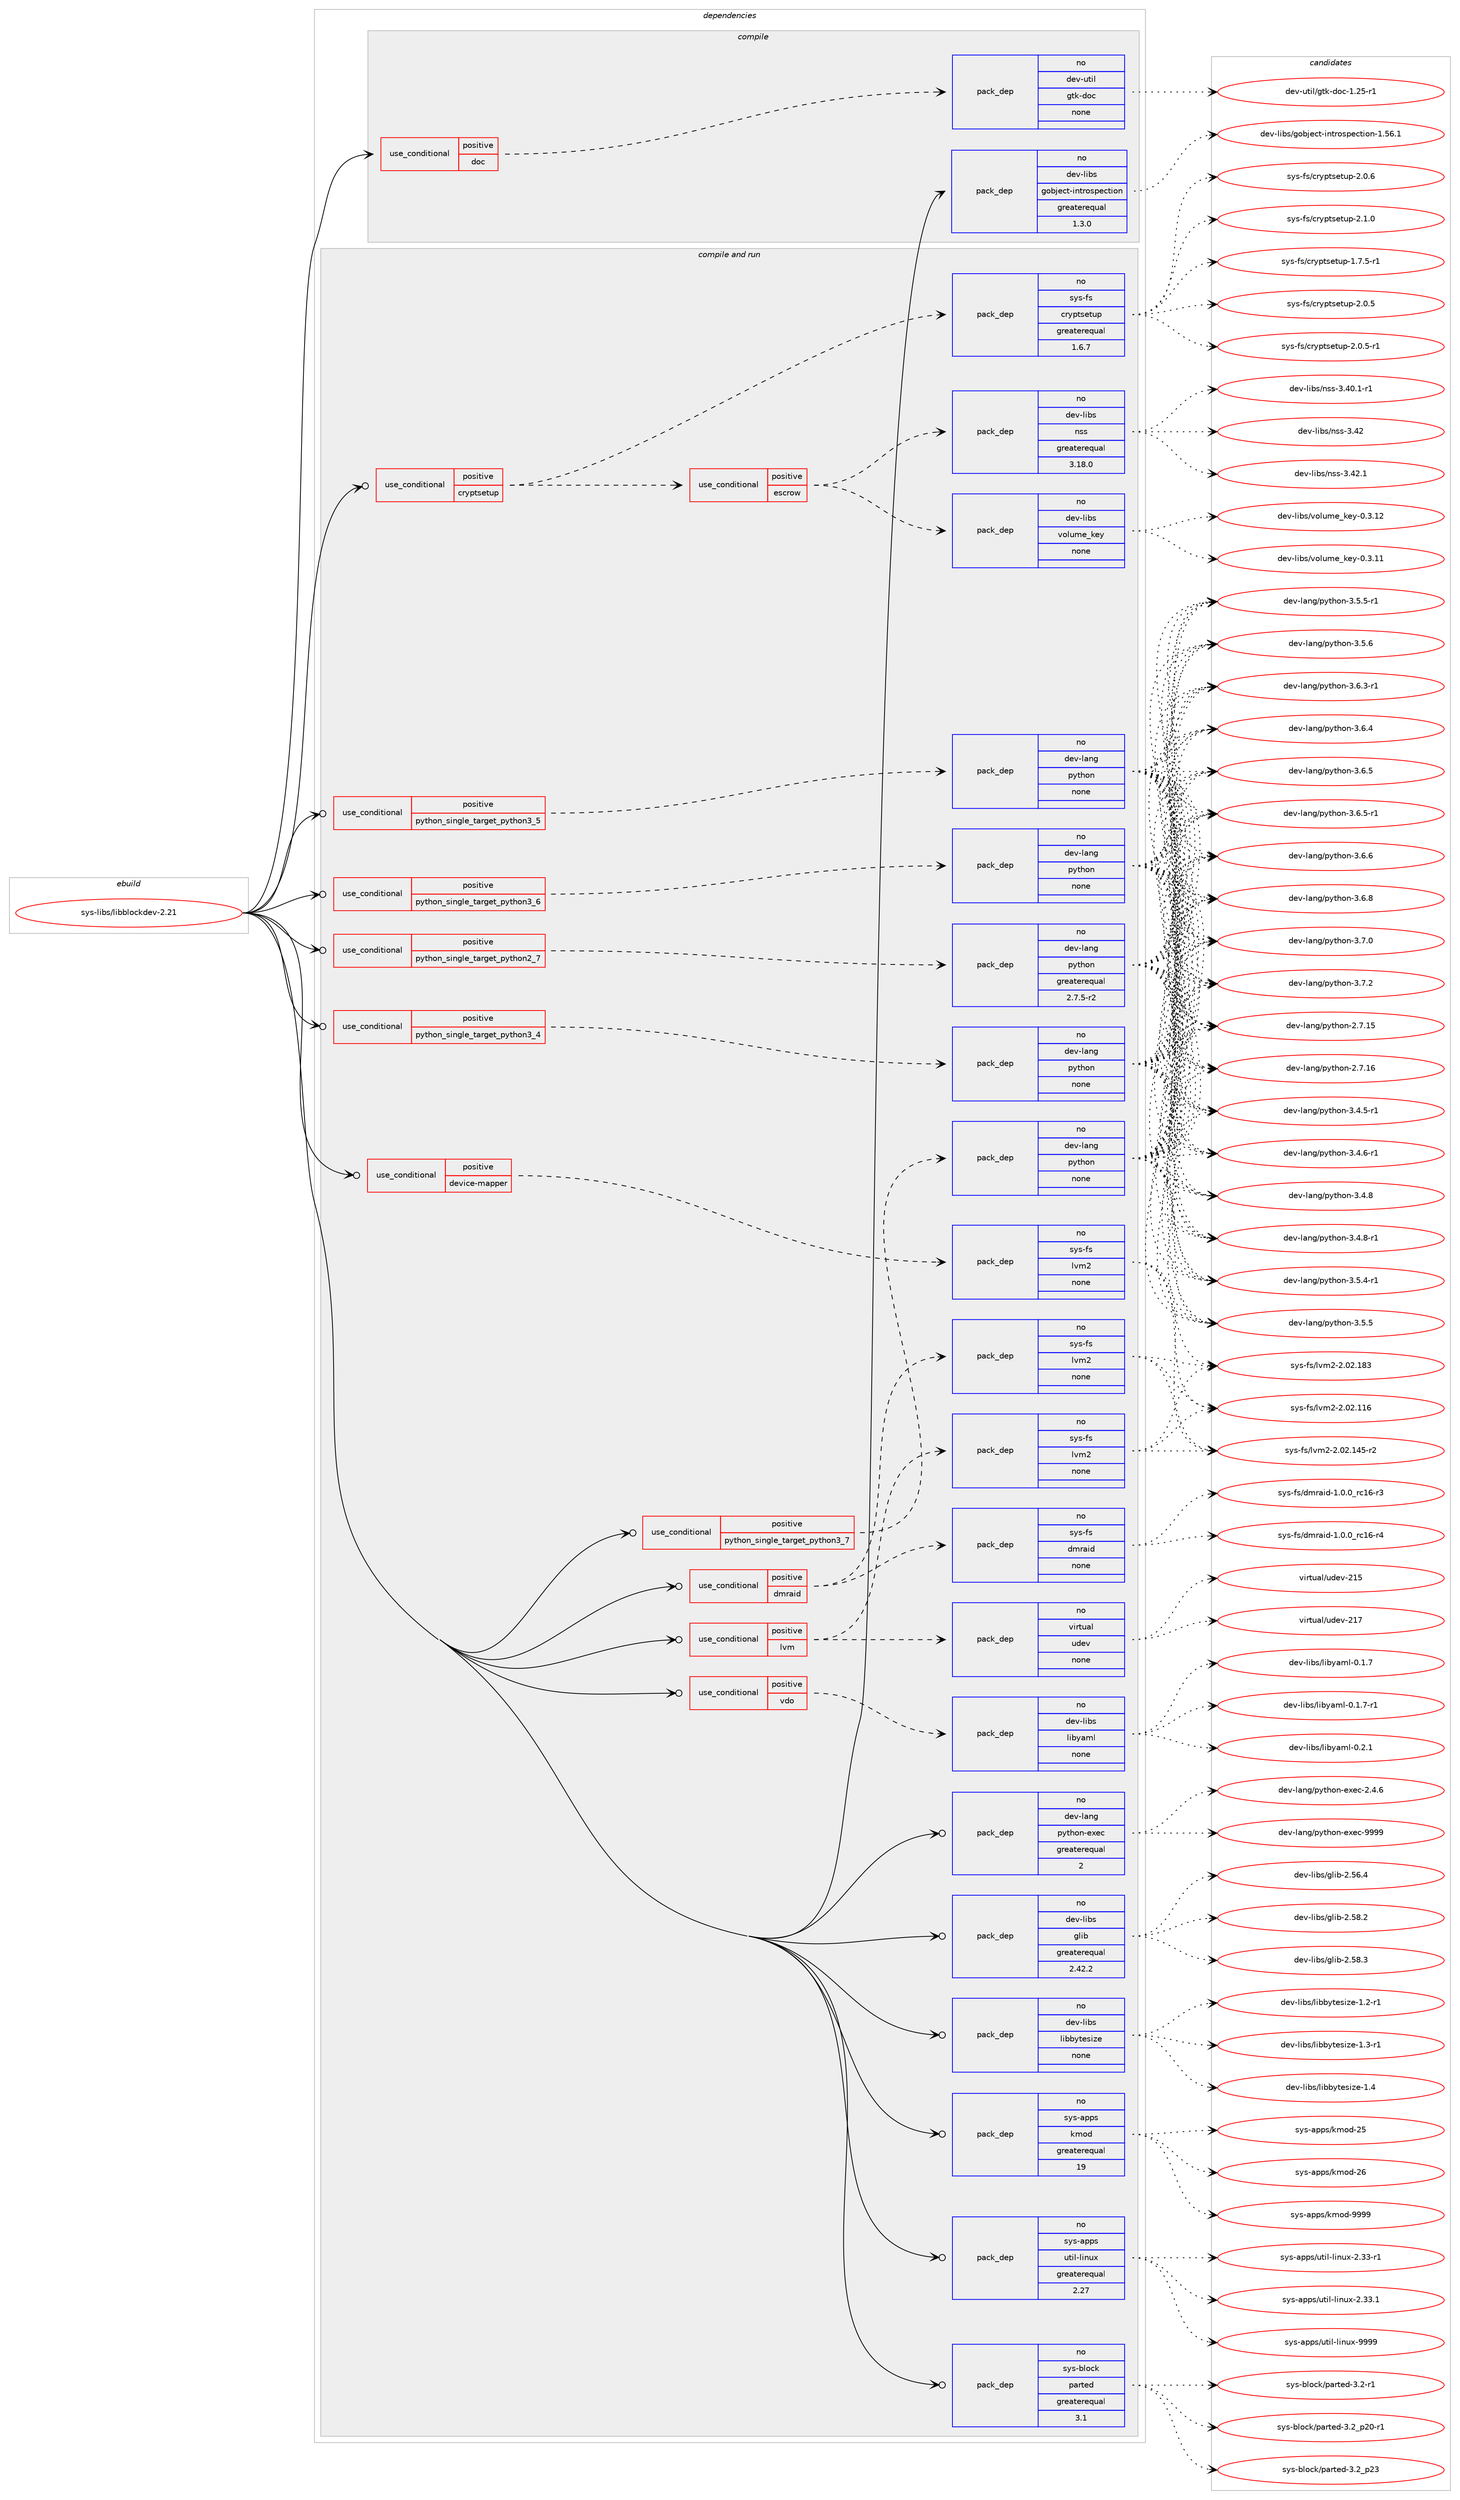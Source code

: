 digraph prolog {

# *************
# Graph options
# *************

newrank=true;
concentrate=true;
compound=true;
graph [rankdir=LR,fontname=Helvetica,fontsize=10,ranksep=1.5];#, ranksep=2.5, nodesep=0.2];
edge  [arrowhead=vee];
node  [fontname=Helvetica,fontsize=10];

# **********
# The ebuild
# **********

subgraph cluster_leftcol {
color=gray;
rank=same;
label=<<i>ebuild</i>>;
id [label="sys-libs/libblockdev-2.21", color=red, width=4, href="../sys-libs/libblockdev-2.21.svg"];
}

# ****************
# The dependencies
# ****************

subgraph cluster_midcol {
color=gray;
label=<<i>dependencies</i>>;
subgraph cluster_compile {
fillcolor="#eeeeee";
style=filled;
label=<<i>compile</i>>;
subgraph cond461836 {
dependency1737853 [label=<<TABLE BORDER="0" CELLBORDER="1" CELLSPACING="0" CELLPADDING="4"><TR><TD ROWSPAN="3" CELLPADDING="10">use_conditional</TD></TR><TR><TD>positive</TD></TR><TR><TD>doc</TD></TR></TABLE>>, shape=none, color=red];
subgraph pack1247403 {
dependency1737854 [label=<<TABLE BORDER="0" CELLBORDER="1" CELLSPACING="0" CELLPADDING="4" WIDTH="220"><TR><TD ROWSPAN="6" CELLPADDING="30">pack_dep</TD></TR><TR><TD WIDTH="110">no</TD></TR><TR><TD>dev-util</TD></TR><TR><TD>gtk-doc</TD></TR><TR><TD>none</TD></TR><TR><TD></TD></TR></TABLE>>, shape=none, color=blue];
}
dependency1737853:e -> dependency1737854:w [weight=20,style="dashed",arrowhead="vee"];
}
id:e -> dependency1737853:w [weight=20,style="solid",arrowhead="vee"];
subgraph pack1247404 {
dependency1737855 [label=<<TABLE BORDER="0" CELLBORDER="1" CELLSPACING="0" CELLPADDING="4" WIDTH="220"><TR><TD ROWSPAN="6" CELLPADDING="30">pack_dep</TD></TR><TR><TD WIDTH="110">no</TD></TR><TR><TD>dev-libs</TD></TR><TR><TD>gobject-introspection</TD></TR><TR><TD>greaterequal</TD></TR><TR><TD>1.3.0</TD></TR></TABLE>>, shape=none, color=blue];
}
id:e -> dependency1737855:w [weight=20,style="solid",arrowhead="vee"];
}
subgraph cluster_compileandrun {
fillcolor="#eeeeee";
style=filled;
label=<<i>compile and run</i>>;
subgraph cond461837 {
dependency1737856 [label=<<TABLE BORDER="0" CELLBORDER="1" CELLSPACING="0" CELLPADDING="4"><TR><TD ROWSPAN="3" CELLPADDING="10">use_conditional</TD></TR><TR><TD>positive</TD></TR><TR><TD>cryptsetup</TD></TR></TABLE>>, shape=none, color=red];
subgraph cond461838 {
dependency1737857 [label=<<TABLE BORDER="0" CELLBORDER="1" CELLSPACING="0" CELLPADDING="4"><TR><TD ROWSPAN="3" CELLPADDING="10">use_conditional</TD></TR><TR><TD>positive</TD></TR><TR><TD>escrow</TD></TR></TABLE>>, shape=none, color=red];
subgraph pack1247405 {
dependency1737858 [label=<<TABLE BORDER="0" CELLBORDER="1" CELLSPACING="0" CELLPADDING="4" WIDTH="220"><TR><TD ROWSPAN="6" CELLPADDING="30">pack_dep</TD></TR><TR><TD WIDTH="110">no</TD></TR><TR><TD>dev-libs</TD></TR><TR><TD>nss</TD></TR><TR><TD>greaterequal</TD></TR><TR><TD>3.18.0</TD></TR></TABLE>>, shape=none, color=blue];
}
dependency1737857:e -> dependency1737858:w [weight=20,style="dashed",arrowhead="vee"];
subgraph pack1247406 {
dependency1737859 [label=<<TABLE BORDER="0" CELLBORDER="1" CELLSPACING="0" CELLPADDING="4" WIDTH="220"><TR><TD ROWSPAN="6" CELLPADDING="30">pack_dep</TD></TR><TR><TD WIDTH="110">no</TD></TR><TR><TD>dev-libs</TD></TR><TR><TD>volume_key</TD></TR><TR><TD>none</TD></TR><TR><TD></TD></TR></TABLE>>, shape=none, color=blue];
}
dependency1737857:e -> dependency1737859:w [weight=20,style="dashed",arrowhead="vee"];
}
dependency1737856:e -> dependency1737857:w [weight=20,style="dashed",arrowhead="vee"];
subgraph pack1247407 {
dependency1737860 [label=<<TABLE BORDER="0" CELLBORDER="1" CELLSPACING="0" CELLPADDING="4" WIDTH="220"><TR><TD ROWSPAN="6" CELLPADDING="30">pack_dep</TD></TR><TR><TD WIDTH="110">no</TD></TR><TR><TD>sys-fs</TD></TR><TR><TD>cryptsetup</TD></TR><TR><TD>greaterequal</TD></TR><TR><TD>1.6.7</TD></TR></TABLE>>, shape=none, color=blue];
}
dependency1737856:e -> dependency1737860:w [weight=20,style="dashed",arrowhead="vee"];
}
id:e -> dependency1737856:w [weight=20,style="solid",arrowhead="odotvee"];
subgraph cond461839 {
dependency1737861 [label=<<TABLE BORDER="0" CELLBORDER="1" CELLSPACING="0" CELLPADDING="4"><TR><TD ROWSPAN="3" CELLPADDING="10">use_conditional</TD></TR><TR><TD>positive</TD></TR><TR><TD>device-mapper</TD></TR></TABLE>>, shape=none, color=red];
subgraph pack1247408 {
dependency1737862 [label=<<TABLE BORDER="0" CELLBORDER="1" CELLSPACING="0" CELLPADDING="4" WIDTH="220"><TR><TD ROWSPAN="6" CELLPADDING="30">pack_dep</TD></TR><TR><TD WIDTH="110">no</TD></TR><TR><TD>sys-fs</TD></TR><TR><TD>lvm2</TD></TR><TR><TD>none</TD></TR><TR><TD></TD></TR></TABLE>>, shape=none, color=blue];
}
dependency1737861:e -> dependency1737862:w [weight=20,style="dashed",arrowhead="vee"];
}
id:e -> dependency1737861:w [weight=20,style="solid",arrowhead="odotvee"];
subgraph cond461840 {
dependency1737863 [label=<<TABLE BORDER="0" CELLBORDER="1" CELLSPACING="0" CELLPADDING="4"><TR><TD ROWSPAN="3" CELLPADDING="10">use_conditional</TD></TR><TR><TD>positive</TD></TR><TR><TD>dmraid</TD></TR></TABLE>>, shape=none, color=red];
subgraph pack1247409 {
dependency1737864 [label=<<TABLE BORDER="0" CELLBORDER="1" CELLSPACING="0" CELLPADDING="4" WIDTH="220"><TR><TD ROWSPAN="6" CELLPADDING="30">pack_dep</TD></TR><TR><TD WIDTH="110">no</TD></TR><TR><TD>sys-fs</TD></TR><TR><TD>dmraid</TD></TR><TR><TD>none</TD></TR><TR><TD></TD></TR></TABLE>>, shape=none, color=blue];
}
dependency1737863:e -> dependency1737864:w [weight=20,style="dashed",arrowhead="vee"];
subgraph pack1247410 {
dependency1737865 [label=<<TABLE BORDER="0" CELLBORDER="1" CELLSPACING="0" CELLPADDING="4" WIDTH="220"><TR><TD ROWSPAN="6" CELLPADDING="30">pack_dep</TD></TR><TR><TD WIDTH="110">no</TD></TR><TR><TD>sys-fs</TD></TR><TR><TD>lvm2</TD></TR><TR><TD>none</TD></TR><TR><TD></TD></TR></TABLE>>, shape=none, color=blue];
}
dependency1737863:e -> dependency1737865:w [weight=20,style="dashed",arrowhead="vee"];
}
id:e -> dependency1737863:w [weight=20,style="solid",arrowhead="odotvee"];
subgraph cond461841 {
dependency1737866 [label=<<TABLE BORDER="0" CELLBORDER="1" CELLSPACING="0" CELLPADDING="4"><TR><TD ROWSPAN="3" CELLPADDING="10">use_conditional</TD></TR><TR><TD>positive</TD></TR><TR><TD>lvm</TD></TR></TABLE>>, shape=none, color=red];
subgraph pack1247411 {
dependency1737867 [label=<<TABLE BORDER="0" CELLBORDER="1" CELLSPACING="0" CELLPADDING="4" WIDTH="220"><TR><TD ROWSPAN="6" CELLPADDING="30">pack_dep</TD></TR><TR><TD WIDTH="110">no</TD></TR><TR><TD>sys-fs</TD></TR><TR><TD>lvm2</TD></TR><TR><TD>none</TD></TR><TR><TD></TD></TR></TABLE>>, shape=none, color=blue];
}
dependency1737866:e -> dependency1737867:w [weight=20,style="dashed",arrowhead="vee"];
subgraph pack1247412 {
dependency1737868 [label=<<TABLE BORDER="0" CELLBORDER="1" CELLSPACING="0" CELLPADDING="4" WIDTH="220"><TR><TD ROWSPAN="6" CELLPADDING="30">pack_dep</TD></TR><TR><TD WIDTH="110">no</TD></TR><TR><TD>virtual</TD></TR><TR><TD>udev</TD></TR><TR><TD>none</TD></TR><TR><TD></TD></TR></TABLE>>, shape=none, color=blue];
}
dependency1737866:e -> dependency1737868:w [weight=20,style="dashed",arrowhead="vee"];
}
id:e -> dependency1737866:w [weight=20,style="solid",arrowhead="odotvee"];
subgraph cond461842 {
dependency1737869 [label=<<TABLE BORDER="0" CELLBORDER="1" CELLSPACING="0" CELLPADDING="4"><TR><TD ROWSPAN="3" CELLPADDING="10">use_conditional</TD></TR><TR><TD>positive</TD></TR><TR><TD>python_single_target_python2_7</TD></TR></TABLE>>, shape=none, color=red];
subgraph pack1247413 {
dependency1737870 [label=<<TABLE BORDER="0" CELLBORDER="1" CELLSPACING="0" CELLPADDING="4" WIDTH="220"><TR><TD ROWSPAN="6" CELLPADDING="30">pack_dep</TD></TR><TR><TD WIDTH="110">no</TD></TR><TR><TD>dev-lang</TD></TR><TR><TD>python</TD></TR><TR><TD>greaterequal</TD></TR><TR><TD>2.7.5-r2</TD></TR></TABLE>>, shape=none, color=blue];
}
dependency1737869:e -> dependency1737870:w [weight=20,style="dashed",arrowhead="vee"];
}
id:e -> dependency1737869:w [weight=20,style="solid",arrowhead="odotvee"];
subgraph cond461843 {
dependency1737871 [label=<<TABLE BORDER="0" CELLBORDER="1" CELLSPACING="0" CELLPADDING="4"><TR><TD ROWSPAN="3" CELLPADDING="10">use_conditional</TD></TR><TR><TD>positive</TD></TR><TR><TD>python_single_target_python3_4</TD></TR></TABLE>>, shape=none, color=red];
subgraph pack1247414 {
dependency1737872 [label=<<TABLE BORDER="0" CELLBORDER="1" CELLSPACING="0" CELLPADDING="4" WIDTH="220"><TR><TD ROWSPAN="6" CELLPADDING="30">pack_dep</TD></TR><TR><TD WIDTH="110">no</TD></TR><TR><TD>dev-lang</TD></TR><TR><TD>python</TD></TR><TR><TD>none</TD></TR><TR><TD></TD></TR></TABLE>>, shape=none, color=blue];
}
dependency1737871:e -> dependency1737872:w [weight=20,style="dashed",arrowhead="vee"];
}
id:e -> dependency1737871:w [weight=20,style="solid",arrowhead="odotvee"];
subgraph cond461844 {
dependency1737873 [label=<<TABLE BORDER="0" CELLBORDER="1" CELLSPACING="0" CELLPADDING="4"><TR><TD ROWSPAN="3" CELLPADDING="10">use_conditional</TD></TR><TR><TD>positive</TD></TR><TR><TD>python_single_target_python3_5</TD></TR></TABLE>>, shape=none, color=red];
subgraph pack1247415 {
dependency1737874 [label=<<TABLE BORDER="0" CELLBORDER="1" CELLSPACING="0" CELLPADDING="4" WIDTH="220"><TR><TD ROWSPAN="6" CELLPADDING="30">pack_dep</TD></TR><TR><TD WIDTH="110">no</TD></TR><TR><TD>dev-lang</TD></TR><TR><TD>python</TD></TR><TR><TD>none</TD></TR><TR><TD></TD></TR></TABLE>>, shape=none, color=blue];
}
dependency1737873:e -> dependency1737874:w [weight=20,style="dashed",arrowhead="vee"];
}
id:e -> dependency1737873:w [weight=20,style="solid",arrowhead="odotvee"];
subgraph cond461845 {
dependency1737875 [label=<<TABLE BORDER="0" CELLBORDER="1" CELLSPACING="0" CELLPADDING="4"><TR><TD ROWSPAN="3" CELLPADDING="10">use_conditional</TD></TR><TR><TD>positive</TD></TR><TR><TD>python_single_target_python3_6</TD></TR></TABLE>>, shape=none, color=red];
subgraph pack1247416 {
dependency1737876 [label=<<TABLE BORDER="0" CELLBORDER="1" CELLSPACING="0" CELLPADDING="4" WIDTH="220"><TR><TD ROWSPAN="6" CELLPADDING="30">pack_dep</TD></TR><TR><TD WIDTH="110">no</TD></TR><TR><TD>dev-lang</TD></TR><TR><TD>python</TD></TR><TR><TD>none</TD></TR><TR><TD></TD></TR></TABLE>>, shape=none, color=blue];
}
dependency1737875:e -> dependency1737876:w [weight=20,style="dashed",arrowhead="vee"];
}
id:e -> dependency1737875:w [weight=20,style="solid",arrowhead="odotvee"];
subgraph cond461846 {
dependency1737877 [label=<<TABLE BORDER="0" CELLBORDER="1" CELLSPACING="0" CELLPADDING="4"><TR><TD ROWSPAN="3" CELLPADDING="10">use_conditional</TD></TR><TR><TD>positive</TD></TR><TR><TD>python_single_target_python3_7</TD></TR></TABLE>>, shape=none, color=red];
subgraph pack1247417 {
dependency1737878 [label=<<TABLE BORDER="0" CELLBORDER="1" CELLSPACING="0" CELLPADDING="4" WIDTH="220"><TR><TD ROWSPAN="6" CELLPADDING="30">pack_dep</TD></TR><TR><TD WIDTH="110">no</TD></TR><TR><TD>dev-lang</TD></TR><TR><TD>python</TD></TR><TR><TD>none</TD></TR><TR><TD></TD></TR></TABLE>>, shape=none, color=blue];
}
dependency1737877:e -> dependency1737878:w [weight=20,style="dashed",arrowhead="vee"];
}
id:e -> dependency1737877:w [weight=20,style="solid",arrowhead="odotvee"];
subgraph cond461847 {
dependency1737879 [label=<<TABLE BORDER="0" CELLBORDER="1" CELLSPACING="0" CELLPADDING="4"><TR><TD ROWSPAN="3" CELLPADDING="10">use_conditional</TD></TR><TR><TD>positive</TD></TR><TR><TD>vdo</TD></TR></TABLE>>, shape=none, color=red];
subgraph pack1247418 {
dependency1737880 [label=<<TABLE BORDER="0" CELLBORDER="1" CELLSPACING="0" CELLPADDING="4" WIDTH="220"><TR><TD ROWSPAN="6" CELLPADDING="30">pack_dep</TD></TR><TR><TD WIDTH="110">no</TD></TR><TR><TD>dev-libs</TD></TR><TR><TD>libyaml</TD></TR><TR><TD>none</TD></TR><TR><TD></TD></TR></TABLE>>, shape=none, color=blue];
}
dependency1737879:e -> dependency1737880:w [weight=20,style="dashed",arrowhead="vee"];
}
id:e -> dependency1737879:w [weight=20,style="solid",arrowhead="odotvee"];
subgraph pack1247419 {
dependency1737881 [label=<<TABLE BORDER="0" CELLBORDER="1" CELLSPACING="0" CELLPADDING="4" WIDTH="220"><TR><TD ROWSPAN="6" CELLPADDING="30">pack_dep</TD></TR><TR><TD WIDTH="110">no</TD></TR><TR><TD>dev-lang</TD></TR><TR><TD>python-exec</TD></TR><TR><TD>greaterequal</TD></TR><TR><TD>2</TD></TR></TABLE>>, shape=none, color=blue];
}
id:e -> dependency1737881:w [weight=20,style="solid",arrowhead="odotvee"];
subgraph pack1247420 {
dependency1737882 [label=<<TABLE BORDER="0" CELLBORDER="1" CELLSPACING="0" CELLPADDING="4" WIDTH="220"><TR><TD ROWSPAN="6" CELLPADDING="30">pack_dep</TD></TR><TR><TD WIDTH="110">no</TD></TR><TR><TD>dev-libs</TD></TR><TR><TD>glib</TD></TR><TR><TD>greaterequal</TD></TR><TR><TD>2.42.2</TD></TR></TABLE>>, shape=none, color=blue];
}
id:e -> dependency1737882:w [weight=20,style="solid",arrowhead="odotvee"];
subgraph pack1247421 {
dependency1737883 [label=<<TABLE BORDER="0" CELLBORDER="1" CELLSPACING="0" CELLPADDING="4" WIDTH="220"><TR><TD ROWSPAN="6" CELLPADDING="30">pack_dep</TD></TR><TR><TD WIDTH="110">no</TD></TR><TR><TD>dev-libs</TD></TR><TR><TD>libbytesize</TD></TR><TR><TD>none</TD></TR><TR><TD></TD></TR></TABLE>>, shape=none, color=blue];
}
id:e -> dependency1737883:w [weight=20,style="solid",arrowhead="odotvee"];
subgraph pack1247422 {
dependency1737884 [label=<<TABLE BORDER="0" CELLBORDER="1" CELLSPACING="0" CELLPADDING="4" WIDTH="220"><TR><TD ROWSPAN="6" CELLPADDING="30">pack_dep</TD></TR><TR><TD WIDTH="110">no</TD></TR><TR><TD>sys-apps</TD></TR><TR><TD>kmod</TD></TR><TR><TD>greaterequal</TD></TR><TR><TD>19</TD></TR></TABLE>>, shape=none, color=blue];
}
id:e -> dependency1737884:w [weight=20,style="solid",arrowhead="odotvee"];
subgraph pack1247423 {
dependency1737885 [label=<<TABLE BORDER="0" CELLBORDER="1" CELLSPACING="0" CELLPADDING="4" WIDTH="220"><TR><TD ROWSPAN="6" CELLPADDING="30">pack_dep</TD></TR><TR><TD WIDTH="110">no</TD></TR><TR><TD>sys-apps</TD></TR><TR><TD>util-linux</TD></TR><TR><TD>greaterequal</TD></TR><TR><TD>2.27</TD></TR></TABLE>>, shape=none, color=blue];
}
id:e -> dependency1737885:w [weight=20,style="solid",arrowhead="odotvee"];
subgraph pack1247424 {
dependency1737886 [label=<<TABLE BORDER="0" CELLBORDER="1" CELLSPACING="0" CELLPADDING="4" WIDTH="220"><TR><TD ROWSPAN="6" CELLPADDING="30">pack_dep</TD></TR><TR><TD WIDTH="110">no</TD></TR><TR><TD>sys-block</TD></TR><TR><TD>parted</TD></TR><TR><TD>greaterequal</TD></TR><TR><TD>3.1</TD></TR></TABLE>>, shape=none, color=blue];
}
id:e -> dependency1737886:w [weight=20,style="solid",arrowhead="odotvee"];
}
subgraph cluster_run {
fillcolor="#eeeeee";
style=filled;
label=<<i>run</i>>;
}
}

# **************
# The candidates
# **************

subgraph cluster_choices {
rank=same;
color=gray;
label=<<i>candidates</i>>;

subgraph choice1247403 {
color=black;
nodesep=1;
choice1001011184511711610510847103116107451001119945494650534511449 [label="dev-util/gtk-doc-1.25-r1", color=red, width=4,href="../dev-util/gtk-doc-1.25-r1.svg"];
dependency1737854:e -> choice1001011184511711610510847103116107451001119945494650534511449:w [style=dotted,weight="100"];
}
subgraph choice1247404 {
color=black;
nodesep=1;
choice1001011184510810598115471031119810610199116451051101161141111151121019911610511111045494653544649 [label="dev-libs/gobject-introspection-1.56.1", color=red, width=4,href="../dev-libs/gobject-introspection-1.56.1.svg"];
dependency1737855:e -> choice1001011184510810598115471031119810610199116451051101161141111151121019911610511111045494653544649:w [style=dotted,weight="100"];
}
subgraph choice1247405 {
color=black;
nodesep=1;
choice100101118451081059811547110115115455146524846494511449 [label="dev-libs/nss-3.40.1-r1", color=red, width=4,href="../dev-libs/nss-3.40.1-r1.svg"];
choice1001011184510810598115471101151154551465250 [label="dev-libs/nss-3.42", color=red, width=4,href="../dev-libs/nss-3.42.svg"];
choice10010111845108105981154711011511545514652504649 [label="dev-libs/nss-3.42.1", color=red, width=4,href="../dev-libs/nss-3.42.1.svg"];
dependency1737858:e -> choice100101118451081059811547110115115455146524846494511449:w [style=dotted,weight="100"];
dependency1737858:e -> choice1001011184510810598115471101151154551465250:w [style=dotted,weight="100"];
dependency1737858:e -> choice10010111845108105981154711011511545514652504649:w [style=dotted,weight="100"];
}
subgraph choice1247406 {
color=black;
nodesep=1;
choice1001011184510810598115471181111081171091019510710112145484651464949 [label="dev-libs/volume_key-0.3.11", color=red, width=4,href="../dev-libs/volume_key-0.3.11.svg"];
choice1001011184510810598115471181111081171091019510710112145484651464950 [label="dev-libs/volume_key-0.3.12", color=red, width=4,href="../dev-libs/volume_key-0.3.12.svg"];
dependency1737859:e -> choice1001011184510810598115471181111081171091019510710112145484651464949:w [style=dotted,weight="100"];
dependency1737859:e -> choice1001011184510810598115471181111081171091019510710112145484651464950:w [style=dotted,weight="100"];
}
subgraph choice1247407 {
color=black;
nodesep=1;
choice1151211154510211547991141211121161151011161171124549465546534511449 [label="sys-fs/cryptsetup-1.7.5-r1", color=red, width=4,href="../sys-fs/cryptsetup-1.7.5-r1.svg"];
choice115121115451021154799114121112116115101116117112455046484653 [label="sys-fs/cryptsetup-2.0.5", color=red, width=4,href="../sys-fs/cryptsetup-2.0.5.svg"];
choice1151211154510211547991141211121161151011161171124550464846534511449 [label="sys-fs/cryptsetup-2.0.5-r1", color=red, width=4,href="../sys-fs/cryptsetup-2.0.5-r1.svg"];
choice115121115451021154799114121112116115101116117112455046484654 [label="sys-fs/cryptsetup-2.0.6", color=red, width=4,href="../sys-fs/cryptsetup-2.0.6.svg"];
choice115121115451021154799114121112116115101116117112455046494648 [label="sys-fs/cryptsetup-2.1.0", color=red, width=4,href="../sys-fs/cryptsetup-2.1.0.svg"];
dependency1737860:e -> choice1151211154510211547991141211121161151011161171124549465546534511449:w [style=dotted,weight="100"];
dependency1737860:e -> choice115121115451021154799114121112116115101116117112455046484653:w [style=dotted,weight="100"];
dependency1737860:e -> choice1151211154510211547991141211121161151011161171124550464846534511449:w [style=dotted,weight="100"];
dependency1737860:e -> choice115121115451021154799114121112116115101116117112455046484654:w [style=dotted,weight="100"];
dependency1737860:e -> choice115121115451021154799114121112116115101116117112455046494648:w [style=dotted,weight="100"];
}
subgraph choice1247408 {
color=black;
nodesep=1;
choice115121115451021154710811810950455046485046494954 [label="sys-fs/lvm2-2.02.116", color=red, width=4,href="../sys-fs/lvm2-2.02.116.svg"];
choice1151211154510211547108118109504550464850464952534511450 [label="sys-fs/lvm2-2.02.145-r2", color=red, width=4,href="../sys-fs/lvm2-2.02.145-r2.svg"];
choice115121115451021154710811810950455046485046495651 [label="sys-fs/lvm2-2.02.183", color=red, width=4,href="../sys-fs/lvm2-2.02.183.svg"];
dependency1737862:e -> choice115121115451021154710811810950455046485046494954:w [style=dotted,weight="100"];
dependency1737862:e -> choice1151211154510211547108118109504550464850464952534511450:w [style=dotted,weight="100"];
dependency1737862:e -> choice115121115451021154710811810950455046485046495651:w [style=dotted,weight="100"];
}
subgraph choice1247409 {
color=black;
nodesep=1;
choice115121115451021154710010911497105100454946484648951149949544511451 [label="sys-fs/dmraid-1.0.0_rc16-r3", color=red, width=4,href="../sys-fs/dmraid-1.0.0_rc16-r3.svg"];
choice115121115451021154710010911497105100454946484648951149949544511452 [label="sys-fs/dmraid-1.0.0_rc16-r4", color=red, width=4,href="../sys-fs/dmraid-1.0.0_rc16-r4.svg"];
dependency1737864:e -> choice115121115451021154710010911497105100454946484648951149949544511451:w [style=dotted,weight="100"];
dependency1737864:e -> choice115121115451021154710010911497105100454946484648951149949544511452:w [style=dotted,weight="100"];
}
subgraph choice1247410 {
color=black;
nodesep=1;
choice115121115451021154710811810950455046485046494954 [label="sys-fs/lvm2-2.02.116", color=red, width=4,href="../sys-fs/lvm2-2.02.116.svg"];
choice1151211154510211547108118109504550464850464952534511450 [label="sys-fs/lvm2-2.02.145-r2", color=red, width=4,href="../sys-fs/lvm2-2.02.145-r2.svg"];
choice115121115451021154710811810950455046485046495651 [label="sys-fs/lvm2-2.02.183", color=red, width=4,href="../sys-fs/lvm2-2.02.183.svg"];
dependency1737865:e -> choice115121115451021154710811810950455046485046494954:w [style=dotted,weight="100"];
dependency1737865:e -> choice1151211154510211547108118109504550464850464952534511450:w [style=dotted,weight="100"];
dependency1737865:e -> choice115121115451021154710811810950455046485046495651:w [style=dotted,weight="100"];
}
subgraph choice1247411 {
color=black;
nodesep=1;
choice115121115451021154710811810950455046485046494954 [label="sys-fs/lvm2-2.02.116", color=red, width=4,href="../sys-fs/lvm2-2.02.116.svg"];
choice1151211154510211547108118109504550464850464952534511450 [label="sys-fs/lvm2-2.02.145-r2", color=red, width=4,href="../sys-fs/lvm2-2.02.145-r2.svg"];
choice115121115451021154710811810950455046485046495651 [label="sys-fs/lvm2-2.02.183", color=red, width=4,href="../sys-fs/lvm2-2.02.183.svg"];
dependency1737867:e -> choice115121115451021154710811810950455046485046494954:w [style=dotted,weight="100"];
dependency1737867:e -> choice1151211154510211547108118109504550464850464952534511450:w [style=dotted,weight="100"];
dependency1737867:e -> choice115121115451021154710811810950455046485046495651:w [style=dotted,weight="100"];
}
subgraph choice1247412 {
color=black;
nodesep=1;
choice118105114116117971084711710010111845504953 [label="virtual/udev-215", color=red, width=4,href="../virtual/udev-215.svg"];
choice118105114116117971084711710010111845504955 [label="virtual/udev-217", color=red, width=4,href="../virtual/udev-217.svg"];
dependency1737868:e -> choice118105114116117971084711710010111845504953:w [style=dotted,weight="100"];
dependency1737868:e -> choice118105114116117971084711710010111845504955:w [style=dotted,weight="100"];
}
subgraph choice1247413 {
color=black;
nodesep=1;
choice10010111845108971101034711212111610411111045504655464953 [label="dev-lang/python-2.7.15", color=red, width=4,href="../dev-lang/python-2.7.15.svg"];
choice10010111845108971101034711212111610411111045504655464954 [label="dev-lang/python-2.7.16", color=red, width=4,href="../dev-lang/python-2.7.16.svg"];
choice1001011184510897110103471121211161041111104551465246534511449 [label="dev-lang/python-3.4.5-r1", color=red, width=4,href="../dev-lang/python-3.4.5-r1.svg"];
choice1001011184510897110103471121211161041111104551465246544511449 [label="dev-lang/python-3.4.6-r1", color=red, width=4,href="../dev-lang/python-3.4.6-r1.svg"];
choice100101118451089711010347112121116104111110455146524656 [label="dev-lang/python-3.4.8", color=red, width=4,href="../dev-lang/python-3.4.8.svg"];
choice1001011184510897110103471121211161041111104551465246564511449 [label="dev-lang/python-3.4.8-r1", color=red, width=4,href="../dev-lang/python-3.4.8-r1.svg"];
choice1001011184510897110103471121211161041111104551465346524511449 [label="dev-lang/python-3.5.4-r1", color=red, width=4,href="../dev-lang/python-3.5.4-r1.svg"];
choice100101118451089711010347112121116104111110455146534653 [label="dev-lang/python-3.5.5", color=red, width=4,href="../dev-lang/python-3.5.5.svg"];
choice1001011184510897110103471121211161041111104551465346534511449 [label="dev-lang/python-3.5.5-r1", color=red, width=4,href="../dev-lang/python-3.5.5-r1.svg"];
choice100101118451089711010347112121116104111110455146534654 [label="dev-lang/python-3.5.6", color=red, width=4,href="../dev-lang/python-3.5.6.svg"];
choice1001011184510897110103471121211161041111104551465446514511449 [label="dev-lang/python-3.6.3-r1", color=red, width=4,href="../dev-lang/python-3.6.3-r1.svg"];
choice100101118451089711010347112121116104111110455146544652 [label="dev-lang/python-3.6.4", color=red, width=4,href="../dev-lang/python-3.6.4.svg"];
choice100101118451089711010347112121116104111110455146544653 [label="dev-lang/python-3.6.5", color=red, width=4,href="../dev-lang/python-3.6.5.svg"];
choice1001011184510897110103471121211161041111104551465446534511449 [label="dev-lang/python-3.6.5-r1", color=red, width=4,href="../dev-lang/python-3.6.5-r1.svg"];
choice100101118451089711010347112121116104111110455146544654 [label="dev-lang/python-3.6.6", color=red, width=4,href="../dev-lang/python-3.6.6.svg"];
choice100101118451089711010347112121116104111110455146544656 [label="dev-lang/python-3.6.8", color=red, width=4,href="../dev-lang/python-3.6.8.svg"];
choice100101118451089711010347112121116104111110455146554648 [label="dev-lang/python-3.7.0", color=red, width=4,href="../dev-lang/python-3.7.0.svg"];
choice100101118451089711010347112121116104111110455146554650 [label="dev-lang/python-3.7.2", color=red, width=4,href="../dev-lang/python-3.7.2.svg"];
dependency1737870:e -> choice10010111845108971101034711212111610411111045504655464953:w [style=dotted,weight="100"];
dependency1737870:e -> choice10010111845108971101034711212111610411111045504655464954:w [style=dotted,weight="100"];
dependency1737870:e -> choice1001011184510897110103471121211161041111104551465246534511449:w [style=dotted,weight="100"];
dependency1737870:e -> choice1001011184510897110103471121211161041111104551465246544511449:w [style=dotted,weight="100"];
dependency1737870:e -> choice100101118451089711010347112121116104111110455146524656:w [style=dotted,weight="100"];
dependency1737870:e -> choice1001011184510897110103471121211161041111104551465246564511449:w [style=dotted,weight="100"];
dependency1737870:e -> choice1001011184510897110103471121211161041111104551465346524511449:w [style=dotted,weight="100"];
dependency1737870:e -> choice100101118451089711010347112121116104111110455146534653:w [style=dotted,weight="100"];
dependency1737870:e -> choice1001011184510897110103471121211161041111104551465346534511449:w [style=dotted,weight="100"];
dependency1737870:e -> choice100101118451089711010347112121116104111110455146534654:w [style=dotted,weight="100"];
dependency1737870:e -> choice1001011184510897110103471121211161041111104551465446514511449:w [style=dotted,weight="100"];
dependency1737870:e -> choice100101118451089711010347112121116104111110455146544652:w [style=dotted,weight="100"];
dependency1737870:e -> choice100101118451089711010347112121116104111110455146544653:w [style=dotted,weight="100"];
dependency1737870:e -> choice1001011184510897110103471121211161041111104551465446534511449:w [style=dotted,weight="100"];
dependency1737870:e -> choice100101118451089711010347112121116104111110455146544654:w [style=dotted,weight="100"];
dependency1737870:e -> choice100101118451089711010347112121116104111110455146544656:w [style=dotted,weight="100"];
dependency1737870:e -> choice100101118451089711010347112121116104111110455146554648:w [style=dotted,weight="100"];
dependency1737870:e -> choice100101118451089711010347112121116104111110455146554650:w [style=dotted,weight="100"];
}
subgraph choice1247414 {
color=black;
nodesep=1;
choice10010111845108971101034711212111610411111045504655464953 [label="dev-lang/python-2.7.15", color=red, width=4,href="../dev-lang/python-2.7.15.svg"];
choice10010111845108971101034711212111610411111045504655464954 [label="dev-lang/python-2.7.16", color=red, width=4,href="../dev-lang/python-2.7.16.svg"];
choice1001011184510897110103471121211161041111104551465246534511449 [label="dev-lang/python-3.4.5-r1", color=red, width=4,href="../dev-lang/python-3.4.5-r1.svg"];
choice1001011184510897110103471121211161041111104551465246544511449 [label="dev-lang/python-3.4.6-r1", color=red, width=4,href="../dev-lang/python-3.4.6-r1.svg"];
choice100101118451089711010347112121116104111110455146524656 [label="dev-lang/python-3.4.8", color=red, width=4,href="../dev-lang/python-3.4.8.svg"];
choice1001011184510897110103471121211161041111104551465246564511449 [label="dev-lang/python-3.4.8-r1", color=red, width=4,href="../dev-lang/python-3.4.8-r1.svg"];
choice1001011184510897110103471121211161041111104551465346524511449 [label="dev-lang/python-3.5.4-r1", color=red, width=4,href="../dev-lang/python-3.5.4-r1.svg"];
choice100101118451089711010347112121116104111110455146534653 [label="dev-lang/python-3.5.5", color=red, width=4,href="../dev-lang/python-3.5.5.svg"];
choice1001011184510897110103471121211161041111104551465346534511449 [label="dev-lang/python-3.5.5-r1", color=red, width=4,href="../dev-lang/python-3.5.5-r1.svg"];
choice100101118451089711010347112121116104111110455146534654 [label="dev-lang/python-3.5.6", color=red, width=4,href="../dev-lang/python-3.5.6.svg"];
choice1001011184510897110103471121211161041111104551465446514511449 [label="dev-lang/python-3.6.3-r1", color=red, width=4,href="../dev-lang/python-3.6.3-r1.svg"];
choice100101118451089711010347112121116104111110455146544652 [label="dev-lang/python-3.6.4", color=red, width=4,href="../dev-lang/python-3.6.4.svg"];
choice100101118451089711010347112121116104111110455146544653 [label="dev-lang/python-3.6.5", color=red, width=4,href="../dev-lang/python-3.6.5.svg"];
choice1001011184510897110103471121211161041111104551465446534511449 [label="dev-lang/python-3.6.5-r1", color=red, width=4,href="../dev-lang/python-3.6.5-r1.svg"];
choice100101118451089711010347112121116104111110455146544654 [label="dev-lang/python-3.6.6", color=red, width=4,href="../dev-lang/python-3.6.6.svg"];
choice100101118451089711010347112121116104111110455146544656 [label="dev-lang/python-3.6.8", color=red, width=4,href="../dev-lang/python-3.6.8.svg"];
choice100101118451089711010347112121116104111110455146554648 [label="dev-lang/python-3.7.0", color=red, width=4,href="../dev-lang/python-3.7.0.svg"];
choice100101118451089711010347112121116104111110455146554650 [label="dev-lang/python-3.7.2", color=red, width=4,href="../dev-lang/python-3.7.2.svg"];
dependency1737872:e -> choice10010111845108971101034711212111610411111045504655464953:w [style=dotted,weight="100"];
dependency1737872:e -> choice10010111845108971101034711212111610411111045504655464954:w [style=dotted,weight="100"];
dependency1737872:e -> choice1001011184510897110103471121211161041111104551465246534511449:w [style=dotted,weight="100"];
dependency1737872:e -> choice1001011184510897110103471121211161041111104551465246544511449:w [style=dotted,weight="100"];
dependency1737872:e -> choice100101118451089711010347112121116104111110455146524656:w [style=dotted,weight="100"];
dependency1737872:e -> choice1001011184510897110103471121211161041111104551465246564511449:w [style=dotted,weight="100"];
dependency1737872:e -> choice1001011184510897110103471121211161041111104551465346524511449:w [style=dotted,weight="100"];
dependency1737872:e -> choice100101118451089711010347112121116104111110455146534653:w [style=dotted,weight="100"];
dependency1737872:e -> choice1001011184510897110103471121211161041111104551465346534511449:w [style=dotted,weight="100"];
dependency1737872:e -> choice100101118451089711010347112121116104111110455146534654:w [style=dotted,weight="100"];
dependency1737872:e -> choice1001011184510897110103471121211161041111104551465446514511449:w [style=dotted,weight="100"];
dependency1737872:e -> choice100101118451089711010347112121116104111110455146544652:w [style=dotted,weight="100"];
dependency1737872:e -> choice100101118451089711010347112121116104111110455146544653:w [style=dotted,weight="100"];
dependency1737872:e -> choice1001011184510897110103471121211161041111104551465446534511449:w [style=dotted,weight="100"];
dependency1737872:e -> choice100101118451089711010347112121116104111110455146544654:w [style=dotted,weight="100"];
dependency1737872:e -> choice100101118451089711010347112121116104111110455146544656:w [style=dotted,weight="100"];
dependency1737872:e -> choice100101118451089711010347112121116104111110455146554648:w [style=dotted,weight="100"];
dependency1737872:e -> choice100101118451089711010347112121116104111110455146554650:w [style=dotted,weight="100"];
}
subgraph choice1247415 {
color=black;
nodesep=1;
choice10010111845108971101034711212111610411111045504655464953 [label="dev-lang/python-2.7.15", color=red, width=4,href="../dev-lang/python-2.7.15.svg"];
choice10010111845108971101034711212111610411111045504655464954 [label="dev-lang/python-2.7.16", color=red, width=4,href="../dev-lang/python-2.7.16.svg"];
choice1001011184510897110103471121211161041111104551465246534511449 [label="dev-lang/python-3.4.5-r1", color=red, width=4,href="../dev-lang/python-3.4.5-r1.svg"];
choice1001011184510897110103471121211161041111104551465246544511449 [label="dev-lang/python-3.4.6-r1", color=red, width=4,href="../dev-lang/python-3.4.6-r1.svg"];
choice100101118451089711010347112121116104111110455146524656 [label="dev-lang/python-3.4.8", color=red, width=4,href="../dev-lang/python-3.4.8.svg"];
choice1001011184510897110103471121211161041111104551465246564511449 [label="dev-lang/python-3.4.8-r1", color=red, width=4,href="../dev-lang/python-3.4.8-r1.svg"];
choice1001011184510897110103471121211161041111104551465346524511449 [label="dev-lang/python-3.5.4-r1", color=red, width=4,href="../dev-lang/python-3.5.4-r1.svg"];
choice100101118451089711010347112121116104111110455146534653 [label="dev-lang/python-3.5.5", color=red, width=4,href="../dev-lang/python-3.5.5.svg"];
choice1001011184510897110103471121211161041111104551465346534511449 [label="dev-lang/python-3.5.5-r1", color=red, width=4,href="../dev-lang/python-3.5.5-r1.svg"];
choice100101118451089711010347112121116104111110455146534654 [label="dev-lang/python-3.5.6", color=red, width=4,href="../dev-lang/python-3.5.6.svg"];
choice1001011184510897110103471121211161041111104551465446514511449 [label="dev-lang/python-3.6.3-r1", color=red, width=4,href="../dev-lang/python-3.6.3-r1.svg"];
choice100101118451089711010347112121116104111110455146544652 [label="dev-lang/python-3.6.4", color=red, width=4,href="../dev-lang/python-3.6.4.svg"];
choice100101118451089711010347112121116104111110455146544653 [label="dev-lang/python-3.6.5", color=red, width=4,href="../dev-lang/python-3.6.5.svg"];
choice1001011184510897110103471121211161041111104551465446534511449 [label="dev-lang/python-3.6.5-r1", color=red, width=4,href="../dev-lang/python-3.6.5-r1.svg"];
choice100101118451089711010347112121116104111110455146544654 [label="dev-lang/python-3.6.6", color=red, width=4,href="../dev-lang/python-3.6.6.svg"];
choice100101118451089711010347112121116104111110455146544656 [label="dev-lang/python-3.6.8", color=red, width=4,href="../dev-lang/python-3.6.8.svg"];
choice100101118451089711010347112121116104111110455146554648 [label="dev-lang/python-3.7.0", color=red, width=4,href="../dev-lang/python-3.7.0.svg"];
choice100101118451089711010347112121116104111110455146554650 [label="dev-lang/python-3.7.2", color=red, width=4,href="../dev-lang/python-3.7.2.svg"];
dependency1737874:e -> choice10010111845108971101034711212111610411111045504655464953:w [style=dotted,weight="100"];
dependency1737874:e -> choice10010111845108971101034711212111610411111045504655464954:w [style=dotted,weight="100"];
dependency1737874:e -> choice1001011184510897110103471121211161041111104551465246534511449:w [style=dotted,weight="100"];
dependency1737874:e -> choice1001011184510897110103471121211161041111104551465246544511449:w [style=dotted,weight="100"];
dependency1737874:e -> choice100101118451089711010347112121116104111110455146524656:w [style=dotted,weight="100"];
dependency1737874:e -> choice1001011184510897110103471121211161041111104551465246564511449:w [style=dotted,weight="100"];
dependency1737874:e -> choice1001011184510897110103471121211161041111104551465346524511449:w [style=dotted,weight="100"];
dependency1737874:e -> choice100101118451089711010347112121116104111110455146534653:w [style=dotted,weight="100"];
dependency1737874:e -> choice1001011184510897110103471121211161041111104551465346534511449:w [style=dotted,weight="100"];
dependency1737874:e -> choice100101118451089711010347112121116104111110455146534654:w [style=dotted,weight="100"];
dependency1737874:e -> choice1001011184510897110103471121211161041111104551465446514511449:w [style=dotted,weight="100"];
dependency1737874:e -> choice100101118451089711010347112121116104111110455146544652:w [style=dotted,weight="100"];
dependency1737874:e -> choice100101118451089711010347112121116104111110455146544653:w [style=dotted,weight="100"];
dependency1737874:e -> choice1001011184510897110103471121211161041111104551465446534511449:w [style=dotted,weight="100"];
dependency1737874:e -> choice100101118451089711010347112121116104111110455146544654:w [style=dotted,weight="100"];
dependency1737874:e -> choice100101118451089711010347112121116104111110455146544656:w [style=dotted,weight="100"];
dependency1737874:e -> choice100101118451089711010347112121116104111110455146554648:w [style=dotted,weight="100"];
dependency1737874:e -> choice100101118451089711010347112121116104111110455146554650:w [style=dotted,weight="100"];
}
subgraph choice1247416 {
color=black;
nodesep=1;
choice10010111845108971101034711212111610411111045504655464953 [label="dev-lang/python-2.7.15", color=red, width=4,href="../dev-lang/python-2.7.15.svg"];
choice10010111845108971101034711212111610411111045504655464954 [label="dev-lang/python-2.7.16", color=red, width=4,href="../dev-lang/python-2.7.16.svg"];
choice1001011184510897110103471121211161041111104551465246534511449 [label="dev-lang/python-3.4.5-r1", color=red, width=4,href="../dev-lang/python-3.4.5-r1.svg"];
choice1001011184510897110103471121211161041111104551465246544511449 [label="dev-lang/python-3.4.6-r1", color=red, width=4,href="../dev-lang/python-3.4.6-r1.svg"];
choice100101118451089711010347112121116104111110455146524656 [label="dev-lang/python-3.4.8", color=red, width=4,href="../dev-lang/python-3.4.8.svg"];
choice1001011184510897110103471121211161041111104551465246564511449 [label="dev-lang/python-3.4.8-r1", color=red, width=4,href="../dev-lang/python-3.4.8-r1.svg"];
choice1001011184510897110103471121211161041111104551465346524511449 [label="dev-lang/python-3.5.4-r1", color=red, width=4,href="../dev-lang/python-3.5.4-r1.svg"];
choice100101118451089711010347112121116104111110455146534653 [label="dev-lang/python-3.5.5", color=red, width=4,href="../dev-lang/python-3.5.5.svg"];
choice1001011184510897110103471121211161041111104551465346534511449 [label="dev-lang/python-3.5.5-r1", color=red, width=4,href="../dev-lang/python-3.5.5-r1.svg"];
choice100101118451089711010347112121116104111110455146534654 [label="dev-lang/python-3.5.6", color=red, width=4,href="../dev-lang/python-3.5.6.svg"];
choice1001011184510897110103471121211161041111104551465446514511449 [label="dev-lang/python-3.6.3-r1", color=red, width=4,href="../dev-lang/python-3.6.3-r1.svg"];
choice100101118451089711010347112121116104111110455146544652 [label="dev-lang/python-3.6.4", color=red, width=4,href="../dev-lang/python-3.6.4.svg"];
choice100101118451089711010347112121116104111110455146544653 [label="dev-lang/python-3.6.5", color=red, width=4,href="../dev-lang/python-3.6.5.svg"];
choice1001011184510897110103471121211161041111104551465446534511449 [label="dev-lang/python-3.6.5-r1", color=red, width=4,href="../dev-lang/python-3.6.5-r1.svg"];
choice100101118451089711010347112121116104111110455146544654 [label="dev-lang/python-3.6.6", color=red, width=4,href="../dev-lang/python-3.6.6.svg"];
choice100101118451089711010347112121116104111110455146544656 [label="dev-lang/python-3.6.8", color=red, width=4,href="../dev-lang/python-3.6.8.svg"];
choice100101118451089711010347112121116104111110455146554648 [label="dev-lang/python-3.7.0", color=red, width=4,href="../dev-lang/python-3.7.0.svg"];
choice100101118451089711010347112121116104111110455146554650 [label="dev-lang/python-3.7.2", color=red, width=4,href="../dev-lang/python-3.7.2.svg"];
dependency1737876:e -> choice10010111845108971101034711212111610411111045504655464953:w [style=dotted,weight="100"];
dependency1737876:e -> choice10010111845108971101034711212111610411111045504655464954:w [style=dotted,weight="100"];
dependency1737876:e -> choice1001011184510897110103471121211161041111104551465246534511449:w [style=dotted,weight="100"];
dependency1737876:e -> choice1001011184510897110103471121211161041111104551465246544511449:w [style=dotted,weight="100"];
dependency1737876:e -> choice100101118451089711010347112121116104111110455146524656:w [style=dotted,weight="100"];
dependency1737876:e -> choice1001011184510897110103471121211161041111104551465246564511449:w [style=dotted,weight="100"];
dependency1737876:e -> choice1001011184510897110103471121211161041111104551465346524511449:w [style=dotted,weight="100"];
dependency1737876:e -> choice100101118451089711010347112121116104111110455146534653:w [style=dotted,weight="100"];
dependency1737876:e -> choice1001011184510897110103471121211161041111104551465346534511449:w [style=dotted,weight="100"];
dependency1737876:e -> choice100101118451089711010347112121116104111110455146534654:w [style=dotted,weight="100"];
dependency1737876:e -> choice1001011184510897110103471121211161041111104551465446514511449:w [style=dotted,weight="100"];
dependency1737876:e -> choice100101118451089711010347112121116104111110455146544652:w [style=dotted,weight="100"];
dependency1737876:e -> choice100101118451089711010347112121116104111110455146544653:w [style=dotted,weight="100"];
dependency1737876:e -> choice1001011184510897110103471121211161041111104551465446534511449:w [style=dotted,weight="100"];
dependency1737876:e -> choice100101118451089711010347112121116104111110455146544654:w [style=dotted,weight="100"];
dependency1737876:e -> choice100101118451089711010347112121116104111110455146544656:w [style=dotted,weight="100"];
dependency1737876:e -> choice100101118451089711010347112121116104111110455146554648:w [style=dotted,weight="100"];
dependency1737876:e -> choice100101118451089711010347112121116104111110455146554650:w [style=dotted,weight="100"];
}
subgraph choice1247417 {
color=black;
nodesep=1;
choice10010111845108971101034711212111610411111045504655464953 [label="dev-lang/python-2.7.15", color=red, width=4,href="../dev-lang/python-2.7.15.svg"];
choice10010111845108971101034711212111610411111045504655464954 [label="dev-lang/python-2.7.16", color=red, width=4,href="../dev-lang/python-2.7.16.svg"];
choice1001011184510897110103471121211161041111104551465246534511449 [label="dev-lang/python-3.4.5-r1", color=red, width=4,href="../dev-lang/python-3.4.5-r1.svg"];
choice1001011184510897110103471121211161041111104551465246544511449 [label="dev-lang/python-3.4.6-r1", color=red, width=4,href="../dev-lang/python-3.4.6-r1.svg"];
choice100101118451089711010347112121116104111110455146524656 [label="dev-lang/python-3.4.8", color=red, width=4,href="../dev-lang/python-3.4.8.svg"];
choice1001011184510897110103471121211161041111104551465246564511449 [label="dev-lang/python-3.4.8-r1", color=red, width=4,href="../dev-lang/python-3.4.8-r1.svg"];
choice1001011184510897110103471121211161041111104551465346524511449 [label="dev-lang/python-3.5.4-r1", color=red, width=4,href="../dev-lang/python-3.5.4-r1.svg"];
choice100101118451089711010347112121116104111110455146534653 [label="dev-lang/python-3.5.5", color=red, width=4,href="../dev-lang/python-3.5.5.svg"];
choice1001011184510897110103471121211161041111104551465346534511449 [label="dev-lang/python-3.5.5-r1", color=red, width=4,href="../dev-lang/python-3.5.5-r1.svg"];
choice100101118451089711010347112121116104111110455146534654 [label="dev-lang/python-3.5.6", color=red, width=4,href="../dev-lang/python-3.5.6.svg"];
choice1001011184510897110103471121211161041111104551465446514511449 [label="dev-lang/python-3.6.3-r1", color=red, width=4,href="../dev-lang/python-3.6.3-r1.svg"];
choice100101118451089711010347112121116104111110455146544652 [label="dev-lang/python-3.6.4", color=red, width=4,href="../dev-lang/python-3.6.4.svg"];
choice100101118451089711010347112121116104111110455146544653 [label="dev-lang/python-3.6.5", color=red, width=4,href="../dev-lang/python-3.6.5.svg"];
choice1001011184510897110103471121211161041111104551465446534511449 [label="dev-lang/python-3.6.5-r1", color=red, width=4,href="../dev-lang/python-3.6.5-r1.svg"];
choice100101118451089711010347112121116104111110455146544654 [label="dev-lang/python-3.6.6", color=red, width=4,href="../dev-lang/python-3.6.6.svg"];
choice100101118451089711010347112121116104111110455146544656 [label="dev-lang/python-3.6.8", color=red, width=4,href="../dev-lang/python-3.6.8.svg"];
choice100101118451089711010347112121116104111110455146554648 [label="dev-lang/python-3.7.0", color=red, width=4,href="../dev-lang/python-3.7.0.svg"];
choice100101118451089711010347112121116104111110455146554650 [label="dev-lang/python-3.7.2", color=red, width=4,href="../dev-lang/python-3.7.2.svg"];
dependency1737878:e -> choice10010111845108971101034711212111610411111045504655464953:w [style=dotted,weight="100"];
dependency1737878:e -> choice10010111845108971101034711212111610411111045504655464954:w [style=dotted,weight="100"];
dependency1737878:e -> choice1001011184510897110103471121211161041111104551465246534511449:w [style=dotted,weight="100"];
dependency1737878:e -> choice1001011184510897110103471121211161041111104551465246544511449:w [style=dotted,weight="100"];
dependency1737878:e -> choice100101118451089711010347112121116104111110455146524656:w [style=dotted,weight="100"];
dependency1737878:e -> choice1001011184510897110103471121211161041111104551465246564511449:w [style=dotted,weight="100"];
dependency1737878:e -> choice1001011184510897110103471121211161041111104551465346524511449:w [style=dotted,weight="100"];
dependency1737878:e -> choice100101118451089711010347112121116104111110455146534653:w [style=dotted,weight="100"];
dependency1737878:e -> choice1001011184510897110103471121211161041111104551465346534511449:w [style=dotted,weight="100"];
dependency1737878:e -> choice100101118451089711010347112121116104111110455146534654:w [style=dotted,weight="100"];
dependency1737878:e -> choice1001011184510897110103471121211161041111104551465446514511449:w [style=dotted,weight="100"];
dependency1737878:e -> choice100101118451089711010347112121116104111110455146544652:w [style=dotted,weight="100"];
dependency1737878:e -> choice100101118451089711010347112121116104111110455146544653:w [style=dotted,weight="100"];
dependency1737878:e -> choice1001011184510897110103471121211161041111104551465446534511449:w [style=dotted,weight="100"];
dependency1737878:e -> choice100101118451089711010347112121116104111110455146544654:w [style=dotted,weight="100"];
dependency1737878:e -> choice100101118451089711010347112121116104111110455146544656:w [style=dotted,weight="100"];
dependency1737878:e -> choice100101118451089711010347112121116104111110455146554648:w [style=dotted,weight="100"];
dependency1737878:e -> choice100101118451089711010347112121116104111110455146554650:w [style=dotted,weight="100"];
}
subgraph choice1247418 {
color=black;
nodesep=1;
choice1001011184510810598115471081059812197109108454846494655 [label="dev-libs/libyaml-0.1.7", color=red, width=4,href="../dev-libs/libyaml-0.1.7.svg"];
choice10010111845108105981154710810598121971091084548464946554511449 [label="dev-libs/libyaml-0.1.7-r1", color=red, width=4,href="../dev-libs/libyaml-0.1.7-r1.svg"];
choice1001011184510810598115471081059812197109108454846504649 [label="dev-libs/libyaml-0.2.1", color=red, width=4,href="../dev-libs/libyaml-0.2.1.svg"];
dependency1737880:e -> choice1001011184510810598115471081059812197109108454846494655:w [style=dotted,weight="100"];
dependency1737880:e -> choice10010111845108105981154710810598121971091084548464946554511449:w [style=dotted,weight="100"];
dependency1737880:e -> choice1001011184510810598115471081059812197109108454846504649:w [style=dotted,weight="100"];
}
subgraph choice1247419 {
color=black;
nodesep=1;
choice1001011184510897110103471121211161041111104510112010199455046524654 [label="dev-lang/python-exec-2.4.6", color=red, width=4,href="../dev-lang/python-exec-2.4.6.svg"];
choice10010111845108971101034711212111610411111045101120101994557575757 [label="dev-lang/python-exec-9999", color=red, width=4,href="../dev-lang/python-exec-9999.svg"];
dependency1737881:e -> choice1001011184510897110103471121211161041111104510112010199455046524654:w [style=dotted,weight="100"];
dependency1737881:e -> choice10010111845108971101034711212111610411111045101120101994557575757:w [style=dotted,weight="100"];
}
subgraph choice1247420 {
color=black;
nodesep=1;
choice1001011184510810598115471031081059845504653544652 [label="dev-libs/glib-2.56.4", color=red, width=4,href="../dev-libs/glib-2.56.4.svg"];
choice1001011184510810598115471031081059845504653564650 [label="dev-libs/glib-2.58.2", color=red, width=4,href="../dev-libs/glib-2.58.2.svg"];
choice1001011184510810598115471031081059845504653564651 [label="dev-libs/glib-2.58.3", color=red, width=4,href="../dev-libs/glib-2.58.3.svg"];
dependency1737882:e -> choice1001011184510810598115471031081059845504653544652:w [style=dotted,weight="100"];
dependency1737882:e -> choice1001011184510810598115471031081059845504653564650:w [style=dotted,weight="100"];
dependency1737882:e -> choice1001011184510810598115471031081059845504653564651:w [style=dotted,weight="100"];
}
subgraph choice1247421 {
color=black;
nodesep=1;
choice1001011184510810598115471081059898121116101115105122101454946504511449 [label="dev-libs/libbytesize-1.2-r1", color=red, width=4,href="../dev-libs/libbytesize-1.2-r1.svg"];
choice1001011184510810598115471081059898121116101115105122101454946514511449 [label="dev-libs/libbytesize-1.3-r1", color=red, width=4,href="../dev-libs/libbytesize-1.3-r1.svg"];
choice100101118451081059811547108105989812111610111510512210145494652 [label="dev-libs/libbytesize-1.4", color=red, width=4,href="../dev-libs/libbytesize-1.4.svg"];
dependency1737883:e -> choice1001011184510810598115471081059898121116101115105122101454946504511449:w [style=dotted,weight="100"];
dependency1737883:e -> choice1001011184510810598115471081059898121116101115105122101454946514511449:w [style=dotted,weight="100"];
dependency1737883:e -> choice100101118451081059811547108105989812111610111510512210145494652:w [style=dotted,weight="100"];
}
subgraph choice1247422 {
color=black;
nodesep=1;
choice115121115459711211211547107109111100455053 [label="sys-apps/kmod-25", color=red, width=4,href="../sys-apps/kmod-25.svg"];
choice115121115459711211211547107109111100455054 [label="sys-apps/kmod-26", color=red, width=4,href="../sys-apps/kmod-26.svg"];
choice1151211154597112112115471071091111004557575757 [label="sys-apps/kmod-9999", color=red, width=4,href="../sys-apps/kmod-9999.svg"];
dependency1737884:e -> choice115121115459711211211547107109111100455053:w [style=dotted,weight="100"];
dependency1737884:e -> choice115121115459711211211547107109111100455054:w [style=dotted,weight="100"];
dependency1737884:e -> choice1151211154597112112115471071091111004557575757:w [style=dotted,weight="100"];
}
subgraph choice1247423 {
color=black;
nodesep=1;
choice1151211154597112112115471171161051084510810511011712045504651514511449 [label="sys-apps/util-linux-2.33-r1", color=red, width=4,href="../sys-apps/util-linux-2.33-r1.svg"];
choice1151211154597112112115471171161051084510810511011712045504651514649 [label="sys-apps/util-linux-2.33.1", color=red, width=4,href="../sys-apps/util-linux-2.33.1.svg"];
choice115121115459711211211547117116105108451081051101171204557575757 [label="sys-apps/util-linux-9999", color=red, width=4,href="../sys-apps/util-linux-9999.svg"];
dependency1737885:e -> choice1151211154597112112115471171161051084510810511011712045504651514511449:w [style=dotted,weight="100"];
dependency1737885:e -> choice1151211154597112112115471171161051084510810511011712045504651514649:w [style=dotted,weight="100"];
dependency1737885:e -> choice115121115459711211211547117116105108451081051101171204557575757:w [style=dotted,weight="100"];
}
subgraph choice1247424 {
color=black;
nodesep=1;
choice1151211154598108111991074711297114116101100455146504511449 [label="sys-block/parted-3.2-r1", color=red, width=4,href="../sys-block/parted-3.2-r1.svg"];
choice1151211154598108111991074711297114116101100455146509511250484511449 [label="sys-block/parted-3.2_p20-r1", color=red, width=4,href="../sys-block/parted-3.2_p20-r1.svg"];
choice115121115459810811199107471129711411610110045514650951125051 [label="sys-block/parted-3.2_p23", color=red, width=4,href="../sys-block/parted-3.2_p23.svg"];
dependency1737886:e -> choice1151211154598108111991074711297114116101100455146504511449:w [style=dotted,weight="100"];
dependency1737886:e -> choice1151211154598108111991074711297114116101100455146509511250484511449:w [style=dotted,weight="100"];
dependency1737886:e -> choice115121115459810811199107471129711411610110045514650951125051:w [style=dotted,weight="100"];
}
}

}
